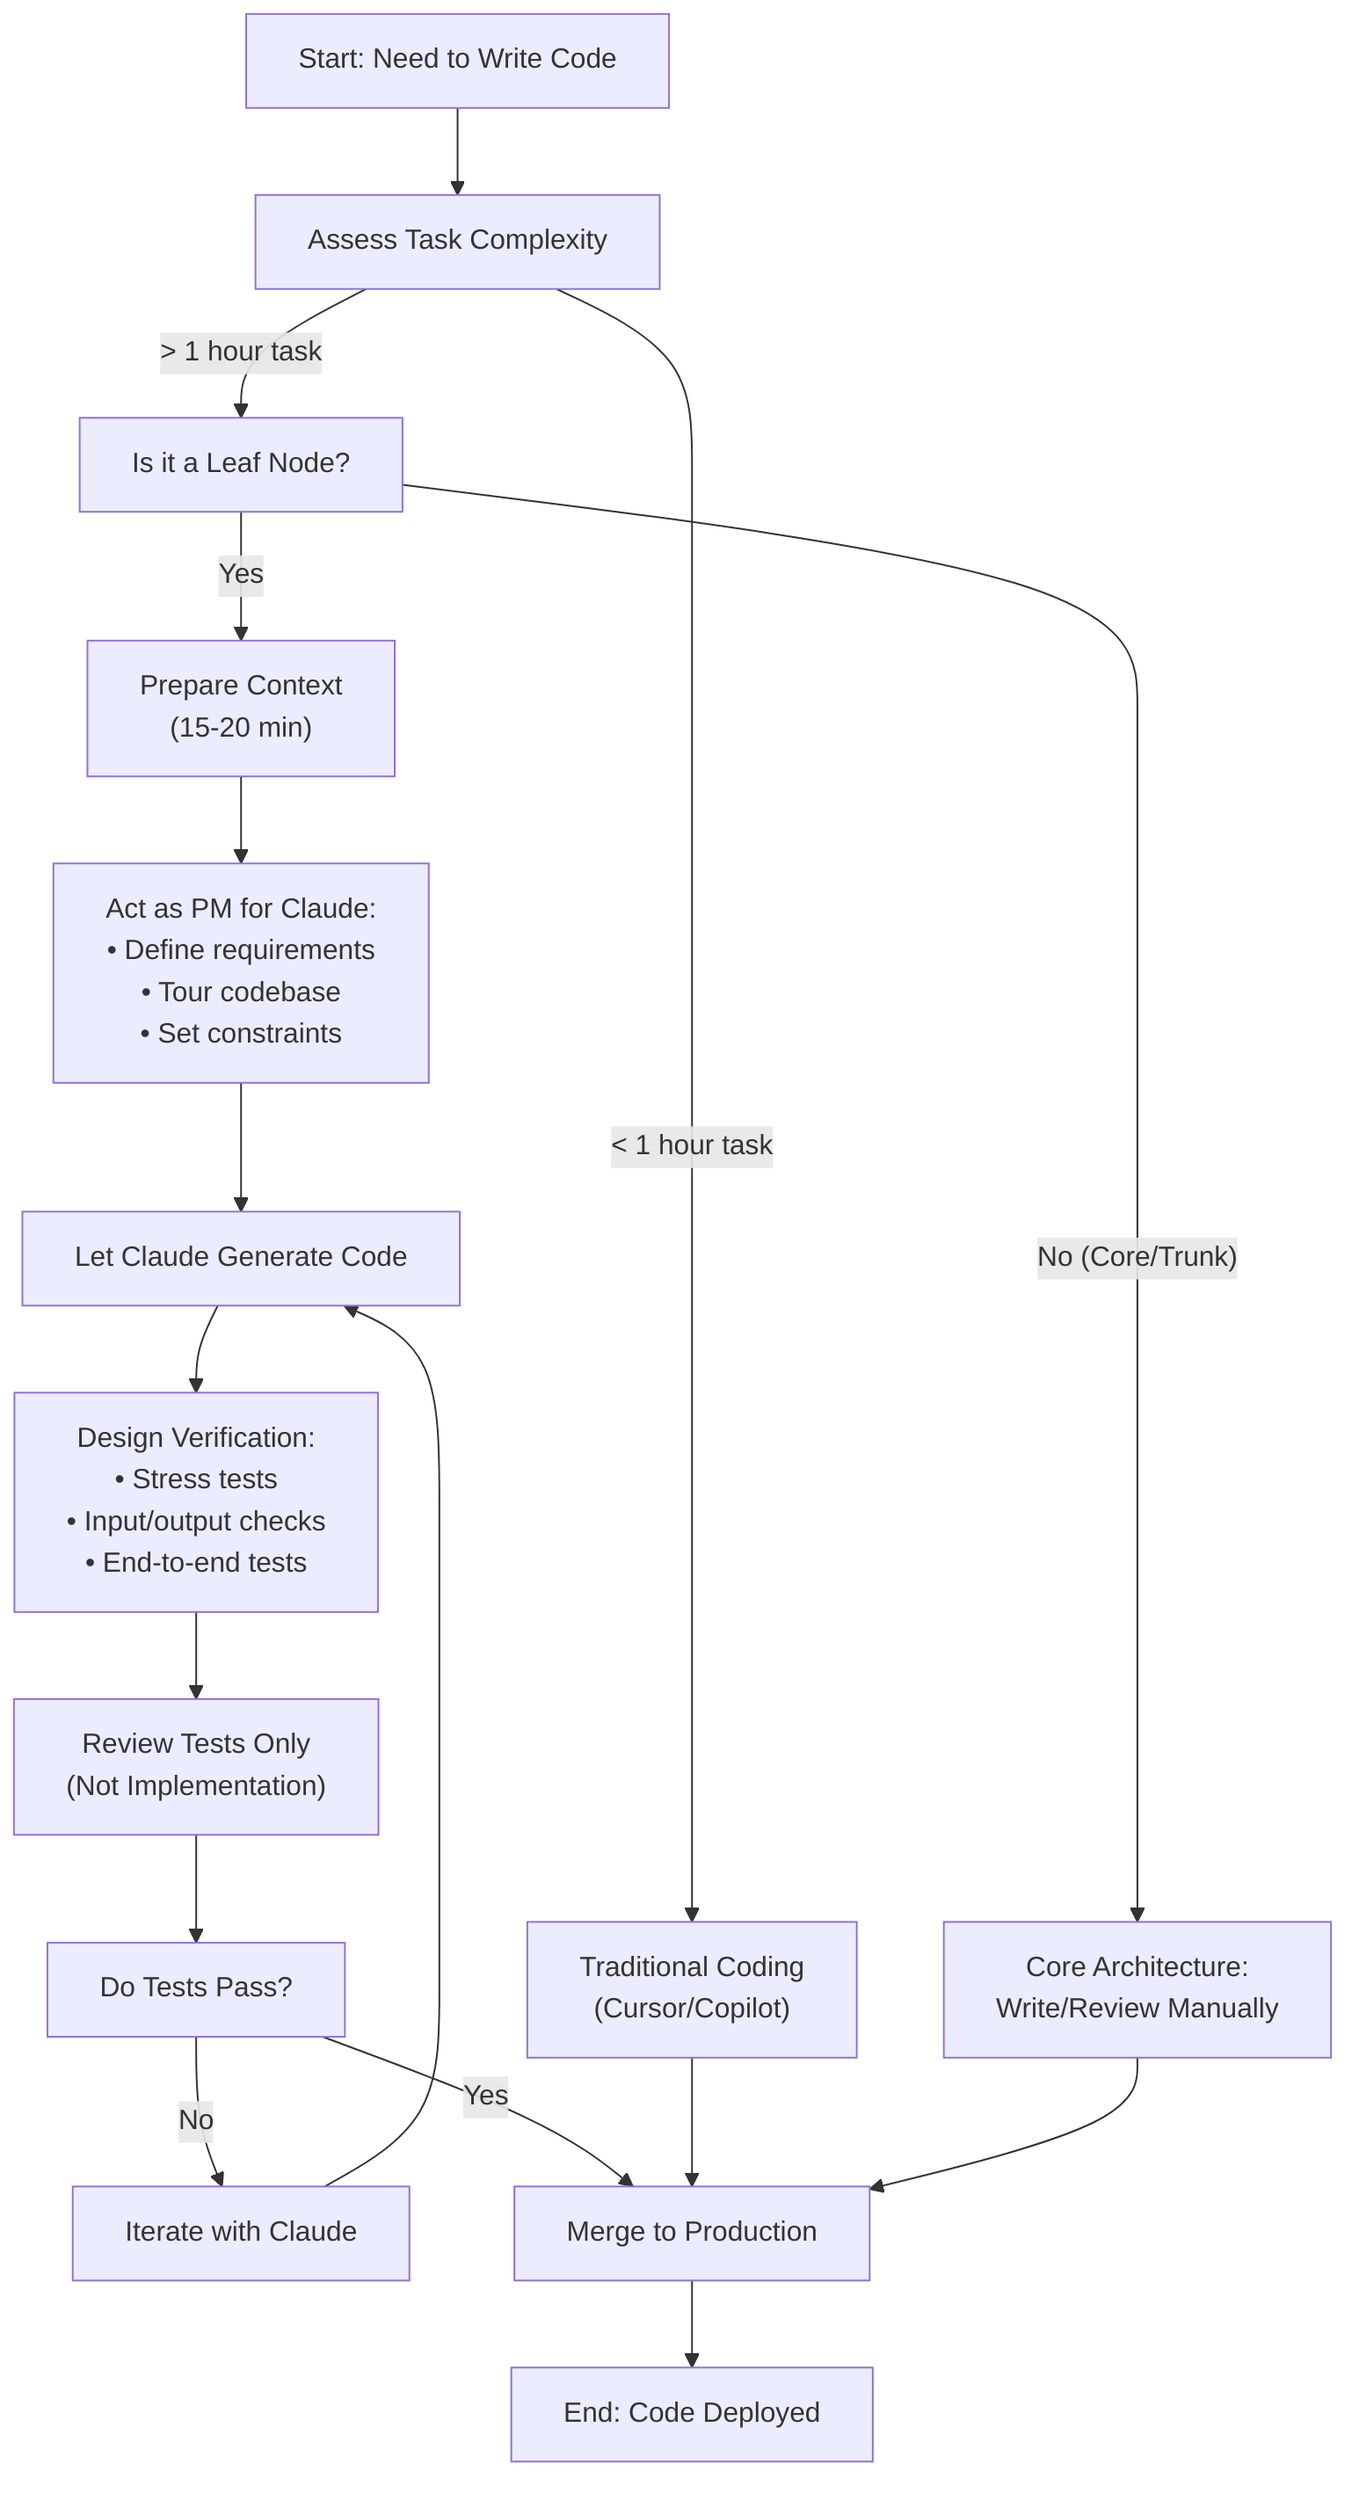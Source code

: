 flowchart TD
start["Start: Need to Write Code"]
assess_task["Assess Task Complexity"]
traditional_coding["Traditional Coding<br>(Cursor/Copilot)"]
vibe_coding_decision["Is it a Leaf Node?"]
prepare_context["Prepare Context<br>(15-20 min)"]
act_as_pm["Act as PM for Claude:<br>• Define requirements<br>• Tour codebase<br>• Set constraints"]
let_claude_cook["Let Claude Generate Code"]
design_verification["Design Verification:<br>• Stress tests<br>• Input/output checks<br>• End-to-end tests"]
review_tests["Review Tests Only<br>(Not Implementation)"]
tests_pass["Do Tests Pass?"]
iterate_claude["Iterate with Claude"]
merge_code["Merge to Production"]
end_node["End: Code Deployed"]
core_architecture["Core Architecture:<br>Write/Review Manually"]
start --> assess_task
assess_task -->|< 1 hour task| traditional_coding
assess_task -->|> 1 hour task| vibe_coding_decision
vibe_coding_decision -->|Yes| prepare_context
vibe_coding_decision -->|"No (Core/Trunk)"| core_architecture
prepare_context --> act_as_pm
act_as_pm --> let_claude_cook
let_claude_cook --> design_verification
design_verification --> review_tests
review_tests --> tests_pass
tests_pass -->|Yes| merge_code
tests_pass -->|No| iterate_claude
iterate_claude --> let_claude_cook
traditional_coding --> merge_code
core_architecture --> merge_code
merge_code --> end_node